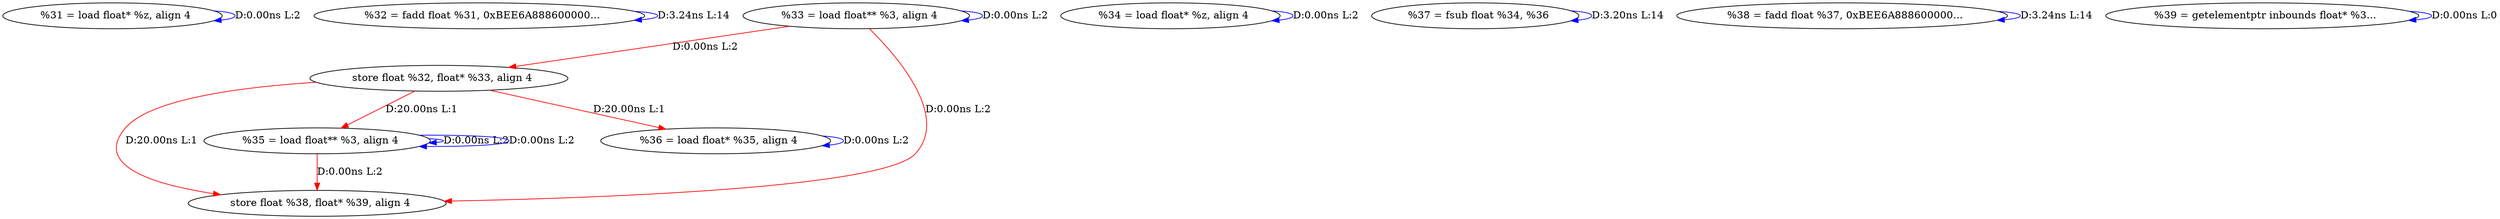 digraph {
Node0x2e0d040[label="  %31 = load float* %z, align 4"];
Node0x2e0d040 -> Node0x2e0d040[label="D:0.00ns L:2",color=blue];
Node0x2e0d120[label="  %32 = fadd float %31, 0xBEE6A888600000..."];
Node0x2e0d120 -> Node0x2e0d120[label="D:3.24ns L:14",color=blue];
Node0x2e152d0[label="  %33 = load float** %3, align 4"];
Node0x2e152d0 -> Node0x2e152d0[label="D:0.00ns L:2",color=blue];
Node0x2e153b0[label="  store float %32, float* %33, align 4"];
Node0x2e152d0 -> Node0x2e153b0[label="D:0.00ns L:2",color=red];
Node0x2e159d0[label="  store float %38, float* %39, align 4"];
Node0x2e152d0 -> Node0x2e159d0[label="D:0.00ns L:2",color=red];
Node0x2e15570[label="  %35 = load float** %3, align 4"];
Node0x2e153b0 -> Node0x2e15570[label="D:20.00ns L:1",color=red];
Node0x2e15650[label="  %36 = load float* %35, align 4"];
Node0x2e153b0 -> Node0x2e15650[label="D:20.00ns L:1",color=red];
Node0x2e153b0 -> Node0x2e159d0[label="D:20.00ns L:1",color=red];
Node0x2e15490[label="  %34 = load float* %z, align 4"];
Node0x2e15490 -> Node0x2e15490[label="D:0.00ns L:2",color=blue];
Node0x2e15570 -> Node0x2e15570[label="D:0.00ns L:2",color=blue];
Node0x2e15570 -> Node0x2e15570[label="D:0.00ns L:2",color=blue];
Node0x2e15570 -> Node0x2e159d0[label="D:0.00ns L:2",color=red];
Node0x2e15650 -> Node0x2e15650[label="D:0.00ns L:2",color=blue];
Node0x2e15730[label="  %37 = fsub float %34, %36"];
Node0x2e15730 -> Node0x2e15730[label="D:3.20ns L:14",color=blue];
Node0x2e15810[label="  %38 = fadd float %37, 0xBEE6A888600000..."];
Node0x2e15810 -> Node0x2e15810[label="D:3.24ns L:14",color=blue];
Node0x2e158f0[label="  %39 = getelementptr inbounds float* %3..."];
Node0x2e158f0 -> Node0x2e158f0[label="D:0.00ns L:0",color=blue];
}
